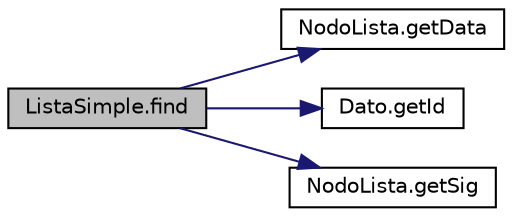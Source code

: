 digraph "ListaSimple.find"
{
 // LATEX_PDF_SIZE
  edge [fontname="Helvetica",fontsize="10",labelfontname="Helvetica",labelfontsize="10"];
  node [fontname="Helvetica",fontsize="10",shape=record];
  rankdir="LR";
  Node1 [label="ListaSimple.find",height=0.2,width=0.4,color="black", fillcolor="grey75", style="filled", fontcolor="black",tooltip="Busca si ya existe un nodo con los mismos valores del dato."];
  Node1 -> Node2 [color="midnightblue",fontsize="10",style="solid",fontname="Helvetica"];
  Node2 [label="NodoLista.getData",height=0.2,width=0.4,color="black", fillcolor="white", style="filled",URL="$class_nodo_lista.html#a3319603a73749e5504e7d1540b9b6b99",tooltip=" "];
  Node1 -> Node3 [color="midnightblue",fontsize="10",style="solid",fontname="Helvetica"];
  Node3 [label="Dato.getId",height=0.2,width=0.4,color="black", fillcolor="white", style="filled",URL="$class_dato.html#a5b50e1c87bccc654074c49f07801ef87",tooltip=" "];
  Node1 -> Node4 [color="midnightblue",fontsize="10",style="solid",fontname="Helvetica"];
  Node4 [label="NodoLista.getSig",height=0.2,width=0.4,color="black", fillcolor="white", style="filled",URL="$class_nodo_lista.html#a01954a05f2a6814e4e4cabf1d8084630",tooltip=" "];
}
